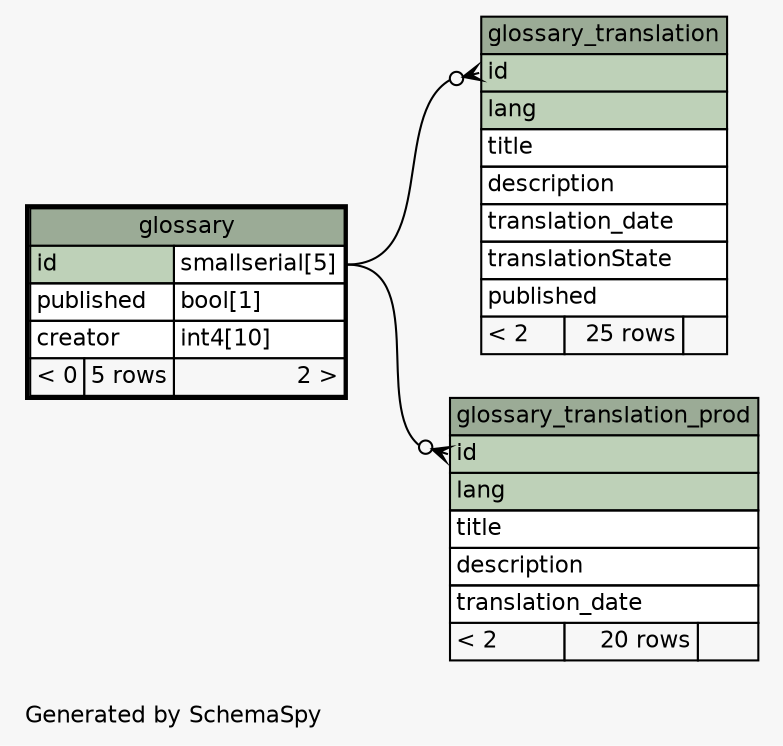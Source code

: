 // dot 2.30.1 on Linux 3.10.0-1127.19.1.el7.x86_64
// SchemaSpy rev 590
digraph "oneDegreeRelationshipsDiagram" {
  graph [
    rankdir="RL"
    bgcolor="#f7f7f7"
    label="\nGenerated by SchemaSpy"
    labeljust="l"
    nodesep="0.18"
    ranksep="0.46"
    fontname="Helvetica"
    fontsize="11"
  ];
  node [
    fontname="Helvetica"
    fontsize="11"
    shape="plaintext"
  ];
  edge [
    arrowsize="0.8"
  ];
  "glossary_translation":"id":w -> "glossary":"id.type":e [arrowhead=none dir=back arrowtail=crowodot];
  "glossary_translation_prod":"id":w -> "glossary":"id.type":e [arrowhead=none dir=back arrowtail=crowodot];
  "glossary" [
    label=<
    <TABLE BORDER="2" CELLBORDER="1" CELLSPACING="0" BGCOLOR="#ffffff">
      <TR><TD COLSPAN="3" BGCOLOR="#9bab96" ALIGN="CENTER">glossary</TD></TR>
      <TR><TD PORT="id" COLSPAN="2" BGCOLOR="#bed1b8" ALIGN="LEFT">id</TD><TD PORT="id.type" ALIGN="LEFT">smallserial[5]</TD></TR>
      <TR><TD PORT="published" COLSPAN="2" ALIGN="LEFT">published</TD><TD PORT="published.type" ALIGN="LEFT">bool[1]</TD></TR>
      <TR><TD PORT="creator" COLSPAN="2" ALIGN="LEFT">creator</TD><TD PORT="creator.type" ALIGN="LEFT">int4[10]</TD></TR>
      <TR><TD ALIGN="LEFT" BGCOLOR="#f7f7f7">&lt; 0</TD><TD ALIGN="RIGHT" BGCOLOR="#f7f7f7">5 rows</TD><TD ALIGN="RIGHT" BGCOLOR="#f7f7f7">2 &gt;</TD></TR>
    </TABLE>>
    URL="glossary.html"
    tooltip="glossary"
  ];
  "glossary_translation" [
    label=<
    <TABLE BORDER="0" CELLBORDER="1" CELLSPACING="0" BGCOLOR="#ffffff">
      <TR><TD COLSPAN="3" BGCOLOR="#9bab96" ALIGN="CENTER">glossary_translation</TD></TR>
      <TR><TD PORT="id" COLSPAN="3" BGCOLOR="#bed1b8" ALIGN="LEFT">id</TD></TR>
      <TR><TD PORT="lang" COLSPAN="3" BGCOLOR="#bed1b8" ALIGN="LEFT">lang</TD></TR>
      <TR><TD PORT="title" COLSPAN="3" ALIGN="LEFT">title</TD></TR>
      <TR><TD PORT="description" COLSPAN="3" ALIGN="LEFT">description</TD></TR>
      <TR><TD PORT="translation_date" COLSPAN="3" ALIGN="LEFT">translation_date</TD></TR>
      <TR><TD PORT="translationState" COLSPAN="3" ALIGN="LEFT">translationState</TD></TR>
      <TR><TD PORT="published" COLSPAN="3" ALIGN="LEFT">published</TD></TR>
      <TR><TD ALIGN="LEFT" BGCOLOR="#f7f7f7">&lt; 2</TD><TD ALIGN="RIGHT" BGCOLOR="#f7f7f7">25 rows</TD><TD ALIGN="RIGHT" BGCOLOR="#f7f7f7">  </TD></TR>
    </TABLE>>
    URL="glossary_translation.html"
    tooltip="glossary_translation"
  ];
  "glossary_translation_prod" [
    label=<
    <TABLE BORDER="0" CELLBORDER="1" CELLSPACING="0" BGCOLOR="#ffffff">
      <TR><TD COLSPAN="3" BGCOLOR="#9bab96" ALIGN="CENTER">glossary_translation_prod</TD></TR>
      <TR><TD PORT="id" COLSPAN="3" BGCOLOR="#bed1b8" ALIGN="LEFT">id</TD></TR>
      <TR><TD PORT="lang" COLSPAN="3" BGCOLOR="#bed1b8" ALIGN="LEFT">lang</TD></TR>
      <TR><TD PORT="title" COLSPAN="3" ALIGN="LEFT">title</TD></TR>
      <TR><TD PORT="description" COLSPAN="3" ALIGN="LEFT">description</TD></TR>
      <TR><TD PORT="translation_date" COLSPAN="3" ALIGN="LEFT">translation_date</TD></TR>
      <TR><TD ALIGN="LEFT" BGCOLOR="#f7f7f7">&lt; 2</TD><TD ALIGN="RIGHT" BGCOLOR="#f7f7f7">20 rows</TD><TD ALIGN="RIGHT" BGCOLOR="#f7f7f7">  </TD></TR>
    </TABLE>>
    URL="glossary_translation_prod.html"
    tooltip="glossary_translation_prod"
  ];
}
